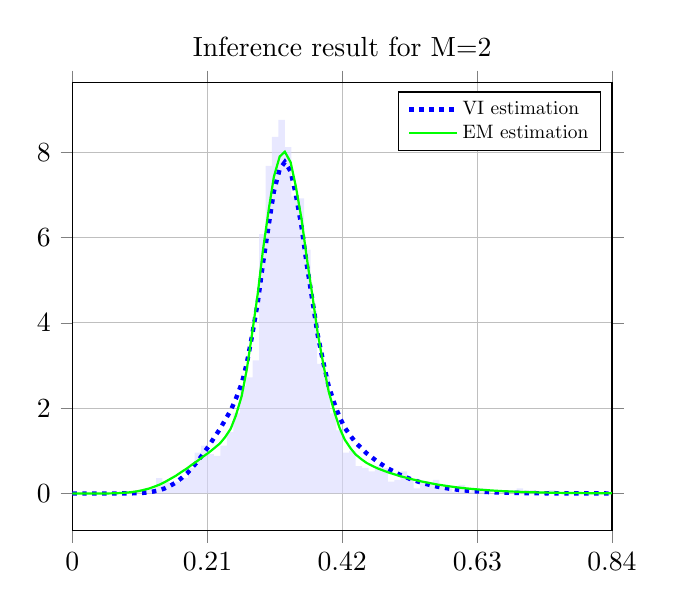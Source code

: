 \begin{tikzpicture}
\begin{axis}[legend style={nodes={scale=0.7, transform shape}}, legend cell align={left}, title={Inference result for M=2}, yticklabel style={/pgf/number format/fixed,
            /pgf/number format/precision=3}, grid={major}, yminorgrids={true}, tick align={outside}, xtick={0.0,0.21,0.419,0.629,0.838}, xmin={0.0}, xmax={0.838}, scaled y ticks={false}]
    \addplot[ybar interval, fill={blue!15}, forget plot, opacity={0.6}, draw={none}, bar width={5.0e-6}]
        table[row sep={\\}]
        {
            \\
            0.08  0.04  \\
            0.09  0.04  \\
            0.1  0.04  \\
            0.11  0.12  \\
            0.12  0.12  \\
            0.13  0.36  \\
            0.14  0.28  \\
            0.15  0.24  \\
            0.16  0.28  \\
            0.17  0.36  \\
            0.18  0.6  \\
            0.19  0.96  \\
            0.2  1.12  \\
            0.21  0.92  \\
            0.22  0.88  \\
            0.23  1.12  \\
            0.24  1.44  \\
            0.25  1.88  \\
            0.26  2.52  \\
            0.27  2.72  \\
            0.28  3.12  \\
            0.29  6.08  \\
            0.3  7.68  \\
            0.31  8.36  \\
            0.32  8.76  \\
            0.33  8.12  \\
            0.34  6.96  \\
            0.35  6.92  \\
            0.36  5.72  \\
            0.37  4.28  \\
            0.38  3.04  \\
            0.39  2.76  \\
            0.4  1.88  \\
            0.41  1.48  \\
            0.42  0.96  \\
            0.43  1.0  \\
            0.44  0.64  \\
            0.45  0.6  \\
            0.46  0.52  \\
            0.47  0.64  \\
            0.48  0.6  \\
            0.49  0.28  \\
            0.5  0.32  \\
            0.51  0.52  \\
            0.52  0.32  \\
            0.53  0.12  \\
            0.54  0.28  \\
            0.55  0.24  \\
            0.56  0.32  \\
            0.57  0.16  \\
            0.58  0.12  \\
            0.59  0.04  \\
            0.6  0.2  \\
            0.61  0.04  \\
            0.62  0.12  \\
            0.63  0.12  \\
            0.64  0.08  \\
            0.65  0.0  \\
            0.66  0.08  \\
            0.67  0.0  \\
            0.68  0.0  \\
            0.69  0.12  \\
            0.7  0.04  \\
            0.71  0.08  \\
            0.72  0.04  \\
            0.73  0.0  \\
            0.74  0.08  \\
            0.75  0.0  \\
            0.76  0.0  \\
            0.77  0.04  \\
            0.78  0.04  \\
            0.79  0.0  \\
            0.8  0.0  \\
            0.81  0.0  \\
            0.82  0.0  \\
            0.83  0.04  \\
            0.84  0.0  \\
        }
        ;
    \addplot[style={{ultra thick, dotted}}, color={blue}]
        table[row sep={\\}]
        {
            \\
            0.0  0.0  \\
            0.008  3.334e-15  \\
            0.017  1.935e-11  \\
            0.025  2.661e-9  \\
            0.034  7.904e-8  \\
            0.042  1.014e-6  \\
            0.051  7.647e-6  \\
            0.059  3.997e-5  \\
            0.068  0.0  \\
            0.076  0.001  \\
            0.085  0.001  \\
            0.093  0.004  \\
            0.102  0.008  \\
            0.11  0.015  \\
            0.119  0.028  \\
            0.127  0.049  \\
            0.136  0.079  \\
            0.144  0.123  \\
            0.152  0.181  \\
            0.161  0.258  \\
            0.169  0.354  \\
            0.178  0.469  \\
            0.186  0.605  \\
            0.195  0.759  \\
            0.203  0.929  \\
            0.212  1.112  \\
            0.22  1.305  \\
            0.229  1.506  \\
            0.237  1.716  \\
            0.246  1.948  \\
            0.254  2.222  \\
            0.263  2.576  \\
            0.271  3.054  \\
            0.279  3.689  \\
            0.288  4.484  \\
            0.296  5.388  \\
            0.305  6.301  \\
            0.313  7.085  \\
            0.322  7.604  \\
            0.33  7.769  \\
            0.339  7.556  \\
            0.347  7.017  \\
            0.356  6.25  \\
            0.364  5.378  \\
            0.373  4.509  \\
            0.381  3.721  \\
            0.39  3.055  \\
            0.398  2.521  \\
            0.407  2.106  \\
            0.415  1.789  \\
            0.423  1.544  \\
            0.432  1.351  \\
            0.44  1.193  \\
            0.449  1.059  \\
            0.457  0.942  \\
            0.466  0.837  \\
            0.474  0.742  \\
            0.483  0.657  \\
            0.491  0.579  \\
            0.5  0.509  \\
            0.508  0.445  \\
            0.517  0.388  \\
            0.525  0.338  \\
            0.534  0.293  \\
            0.542  0.253  \\
            0.551  0.217  \\
            0.559  0.187  \\
            0.567  0.16  \\
            0.576  0.136  \\
            0.584  0.116  \\
            0.593  0.098  \\
            0.601  0.083  \\
            0.61  0.07  \\
            0.618  0.059  \\
            0.627  0.05  \\
            0.635  0.042  \\
            0.644  0.035  \\
            0.652  0.029  \\
            0.661  0.024  \\
            0.669  0.02  \\
            0.678  0.017  \\
            0.686  0.014  \\
            0.695  0.011  \\
            0.703  0.009  \\
            0.711  0.008  \\
            0.72  0.006  \\
            0.728  0.005  \\
            0.737  0.004  \\
            0.745  0.003  \\
            0.754  0.003  \\
            0.762  0.002  \\
            0.771  0.002  \\
            0.779  0.002  \\
            0.788  0.001  \\
            0.796  0.001  \\
            0.805  0.001  \\
            0.813  0.001  \\
            0.822  0.001  \\
            0.83  0.0  \\
            0.838  0.0  \\
        }
        ;
    \addlegendentry {VI estimation}
    \addplot[style={{thick, solid}}, color={green}]
        table[row sep={\\}]
        {
            \\
            0.0  0.0  \\
            0.008  2.235e-9  \\
            0.017  4.025e-7  \\
            0.025  7.666e-6  \\
            0.034  5.82e-5  \\
            0.042  0.0  \\
            0.051  0.001  \\
            0.059  0.002  \\
            0.068  0.005  \\
            0.076  0.011  \\
            0.085  0.02  \\
            0.093  0.034  \\
            0.102  0.054  \\
            0.11  0.08  \\
            0.119  0.115  \\
            0.127  0.158  \\
            0.136  0.21  \\
            0.144  0.271  \\
            0.152  0.34  \\
            0.161  0.417  \\
            0.169  0.5  \\
            0.178  0.587  \\
            0.186  0.678  \\
            0.195  0.771  \\
            0.203  0.864  \\
            0.212  0.959  \\
            0.22  1.057  \\
            0.229  1.17  \\
            0.237  1.314  \\
            0.246  1.52  \\
            0.254  1.829  \\
            0.263  2.284  \\
            0.271  2.916  \\
            0.279  3.731  \\
            0.288  4.688  \\
            0.296  5.703  \\
            0.305  6.659  \\
            0.313  7.427  \\
            0.322  7.899  \\
            0.33  8.013  \\
            0.339  7.765  \\
            0.347  7.207  \\
            0.356  6.428  \\
            0.364  5.532  \\
            0.373  4.617  \\
            0.381  3.761  \\
            0.39  3.014  \\
            0.398  2.397  \\
            0.407  1.91  \\
            0.415  1.539  \\
            0.423  1.263  \\
            0.432  1.061  \\
            0.44  0.913  \\
            0.449  0.802  \\
            0.457  0.716  \\
            0.466  0.647  \\
            0.474  0.588  \\
            0.483  0.537  \\
            0.491  0.492  \\
            0.5  0.45  \\
            0.508  0.411  \\
            0.517  0.375  \\
            0.525  0.342  \\
            0.534  0.311  \\
            0.542  0.282  \\
            0.551  0.256  \\
            0.559  0.232  \\
            0.567  0.209  \\
            0.576  0.189  \\
            0.584  0.17  \\
            0.593  0.152  \\
            0.601  0.137  \\
            0.61  0.122  \\
            0.618  0.11  \\
            0.627  0.098  \\
            0.635  0.087  \\
            0.644  0.078  \\
            0.652  0.069  \\
            0.661  0.061  \\
            0.669  0.054  \\
            0.678  0.048  \\
            0.686  0.043  \\
            0.695  0.038  \\
            0.703  0.033  \\
            0.711  0.029  \\
            0.72  0.026  \\
            0.728  0.023  \\
            0.737  0.02  \\
            0.745  0.018  \\
            0.754  0.015  \\
            0.762  0.013  \\
            0.771  0.012  \\
            0.779  0.01  \\
            0.788  0.009  \\
            0.796  0.008  \\
            0.805  0.007  \\
            0.813  0.006  \\
            0.822  0.005  \\
            0.83  0.005  \\
            0.838  0.004  \\
        }
        ;
    \addlegendentry {EM estimation}
\end{axis}
\end{tikzpicture}
